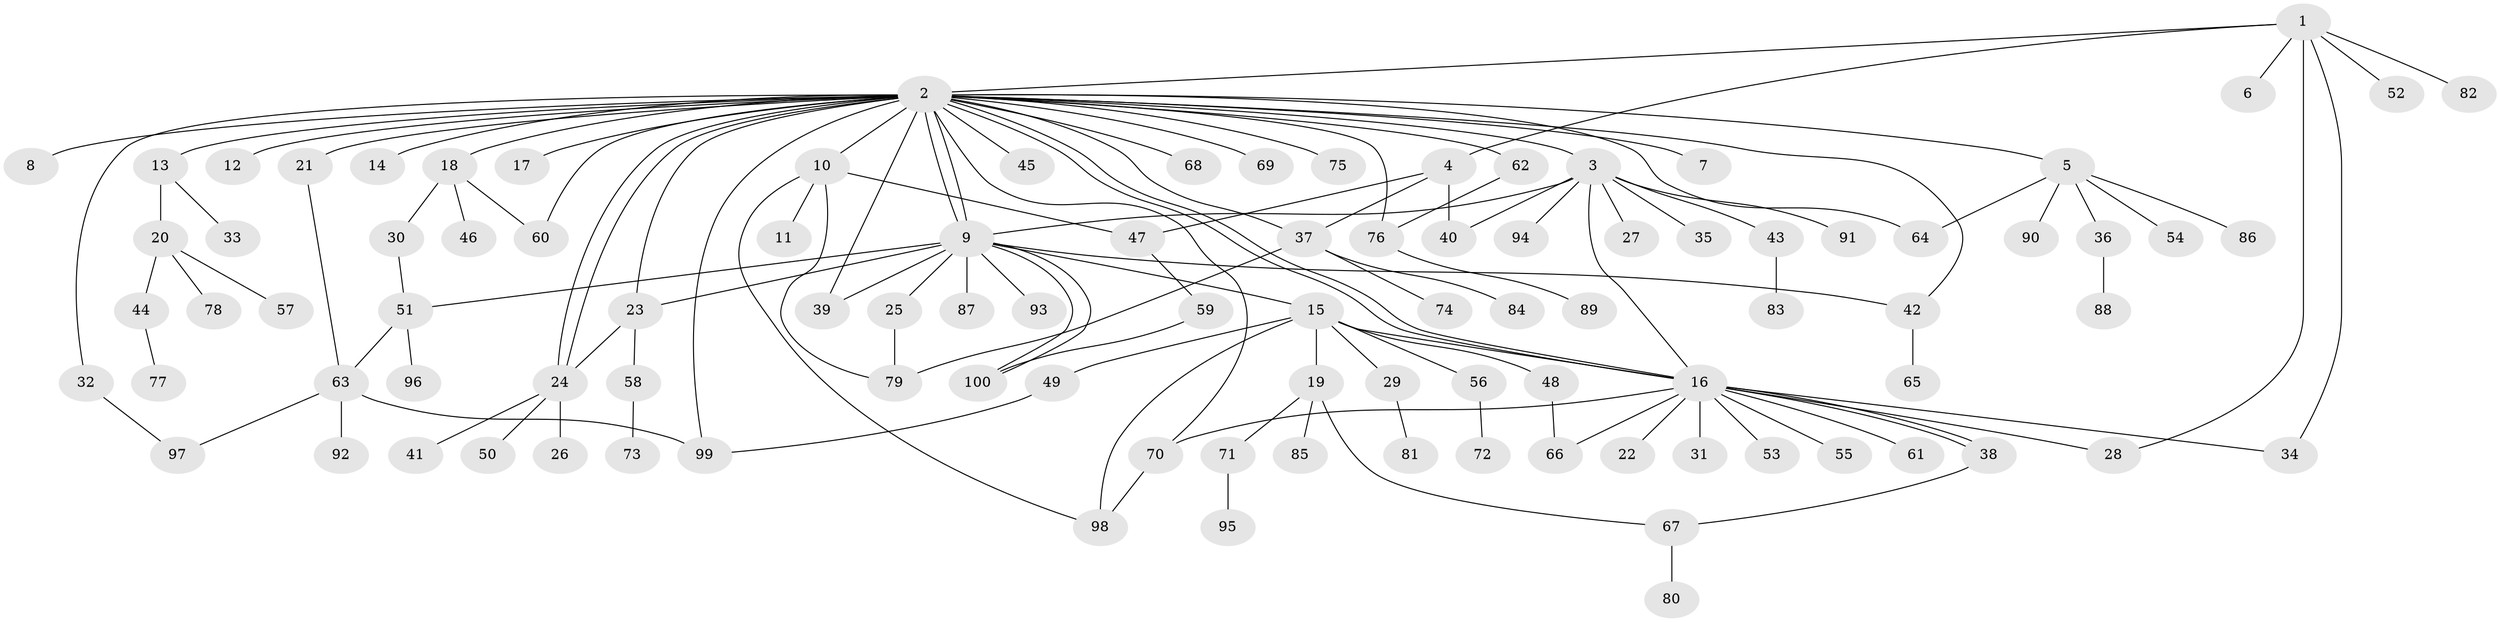 // Generated by graph-tools (version 1.1) at 2025/11/02/21/25 10:11:09]
// undirected, 100 vertices, 132 edges
graph export_dot {
graph [start="1"]
  node [color=gray90,style=filled];
  1;
  2;
  3;
  4;
  5;
  6;
  7;
  8;
  9;
  10;
  11;
  12;
  13;
  14;
  15;
  16;
  17;
  18;
  19;
  20;
  21;
  22;
  23;
  24;
  25;
  26;
  27;
  28;
  29;
  30;
  31;
  32;
  33;
  34;
  35;
  36;
  37;
  38;
  39;
  40;
  41;
  42;
  43;
  44;
  45;
  46;
  47;
  48;
  49;
  50;
  51;
  52;
  53;
  54;
  55;
  56;
  57;
  58;
  59;
  60;
  61;
  62;
  63;
  64;
  65;
  66;
  67;
  68;
  69;
  70;
  71;
  72;
  73;
  74;
  75;
  76;
  77;
  78;
  79;
  80;
  81;
  82;
  83;
  84;
  85;
  86;
  87;
  88;
  89;
  90;
  91;
  92;
  93;
  94;
  95;
  96;
  97;
  98;
  99;
  100;
  1 -- 2;
  1 -- 4;
  1 -- 6;
  1 -- 28;
  1 -- 34;
  1 -- 52;
  1 -- 82;
  2 -- 3;
  2 -- 5;
  2 -- 7;
  2 -- 8;
  2 -- 9;
  2 -- 9;
  2 -- 10;
  2 -- 12;
  2 -- 13;
  2 -- 14;
  2 -- 16;
  2 -- 16;
  2 -- 17;
  2 -- 18;
  2 -- 21;
  2 -- 23;
  2 -- 24;
  2 -- 24;
  2 -- 32;
  2 -- 37;
  2 -- 39;
  2 -- 42;
  2 -- 45;
  2 -- 60;
  2 -- 62;
  2 -- 64;
  2 -- 68;
  2 -- 69;
  2 -- 70;
  2 -- 75;
  2 -- 76;
  2 -- 99;
  3 -- 9;
  3 -- 16;
  3 -- 27;
  3 -- 35;
  3 -- 40;
  3 -- 43;
  3 -- 91;
  3 -- 94;
  4 -- 37;
  4 -- 40;
  4 -- 47;
  5 -- 36;
  5 -- 54;
  5 -- 64;
  5 -- 86;
  5 -- 90;
  9 -- 15;
  9 -- 23;
  9 -- 25;
  9 -- 39;
  9 -- 42;
  9 -- 51;
  9 -- 87;
  9 -- 93;
  9 -- 100;
  9 -- 100;
  10 -- 11;
  10 -- 47;
  10 -- 79;
  10 -- 98;
  13 -- 20;
  13 -- 33;
  15 -- 16;
  15 -- 19;
  15 -- 29;
  15 -- 48;
  15 -- 49;
  15 -- 56;
  15 -- 98;
  16 -- 22;
  16 -- 28;
  16 -- 31;
  16 -- 34;
  16 -- 38;
  16 -- 38;
  16 -- 53;
  16 -- 55;
  16 -- 61;
  16 -- 66;
  16 -- 70;
  18 -- 30;
  18 -- 46;
  18 -- 60;
  19 -- 67;
  19 -- 71;
  19 -- 85;
  20 -- 44;
  20 -- 57;
  20 -- 78;
  21 -- 63;
  23 -- 24;
  23 -- 58;
  24 -- 26;
  24 -- 41;
  24 -- 50;
  25 -- 79;
  29 -- 81;
  30 -- 51;
  32 -- 97;
  36 -- 88;
  37 -- 74;
  37 -- 79;
  37 -- 84;
  38 -- 67;
  42 -- 65;
  43 -- 83;
  44 -- 77;
  47 -- 59;
  48 -- 66;
  49 -- 99;
  51 -- 63;
  51 -- 96;
  56 -- 72;
  58 -- 73;
  59 -- 100;
  62 -- 76;
  63 -- 92;
  63 -- 97;
  63 -- 99;
  67 -- 80;
  70 -- 98;
  71 -- 95;
  76 -- 89;
}

